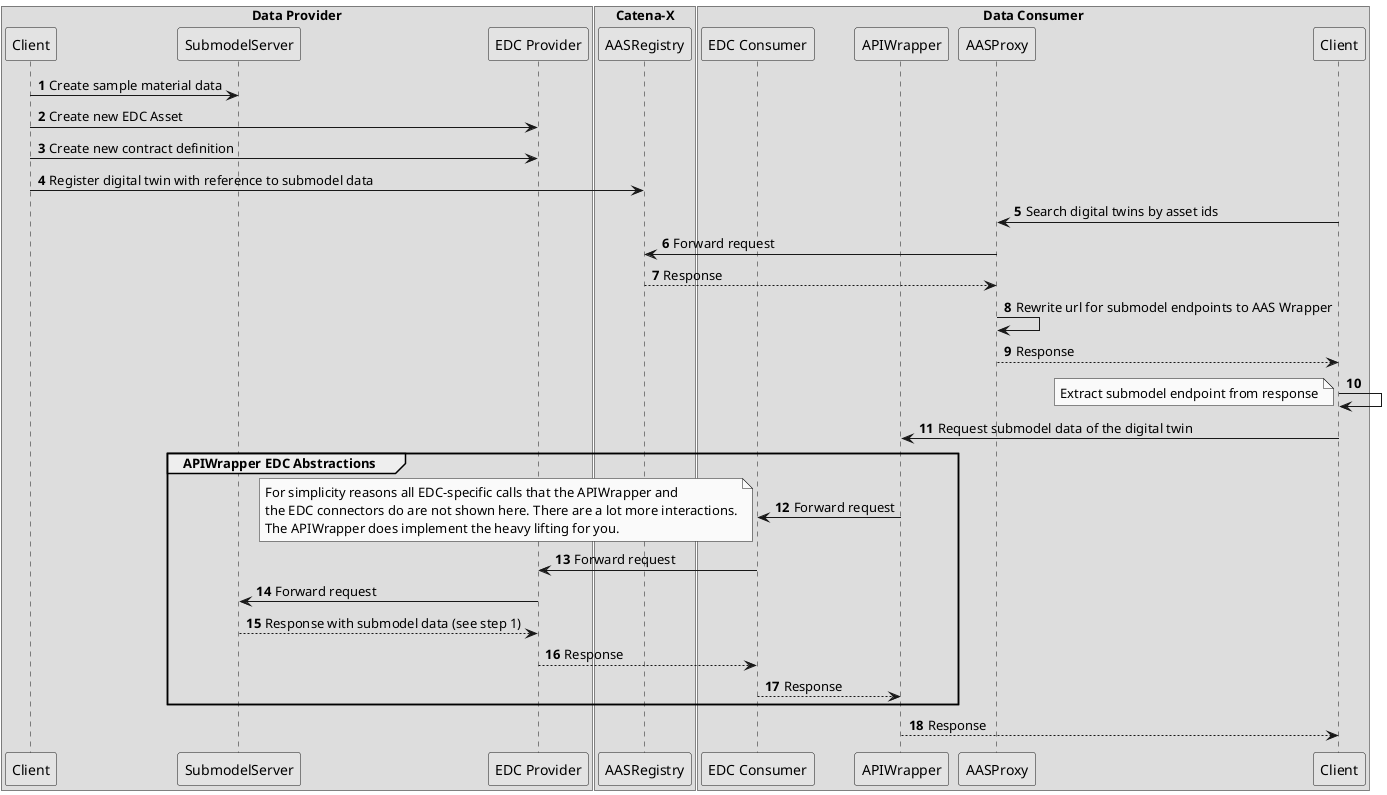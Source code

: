 @startuml
skinparam monochrome true
autonumber

box "Data Provider"
participant ClientProvider as "Client"
participant SubmodelServer as "SubmodelServer"
participant EDCProvider as "EDC Provider"
end box

box "Catena-X"
participant AASRegistry as "AASRegistry"
end box

box "Data Consumer"
participant EDCConsumer as "EDC Consumer"
participant APIWrapper as "APIWrapper"
participant AASProxy as "AASProxy"
participant ClientConsumer as "Client"
end box

ClientProvider -> SubmodelServer: Create sample material data

ClientProvider -> EDCProvider: Create new EDC Asset
ClientProvider -> EDCProvider: Create new contract definition
ClientProvider -> AASRegistry: Register digital twin with reference to submodel data


ClientConsumer -> AASProxy: Search digital twins by asset ids

AASProxy -> AASRegistry: Forward request
AASProxy <-- AASRegistry: Response

AASProxy -> AASProxy: Rewrite url for submodel endpoints to AAS Wrapper

ClientConsumer <-- AASProxy: Response
ClientConsumer -> ClientConsumer:
note left
 Extract submodel endpoint from response
end note

ClientConsumer -> APIWrapper: Request submodel data of the digital twin

group APIWrapper EDC Abstractions

APIWrapper -> EDCConsumer: Forward request
note left 
 For simplicity reasons all EDC-specific calls that the APIWrapper and
 the EDC connectors do are not shown here. There are a lot more interactions.
 The APIWrapper does implement the heavy lifting for you.
end note
EDCConsumer -> EDCProvider: Forward request

EDCProvider -> SubmodelServer: Forward request
EDCProvider <-- SubmodelServer: Response with submodel data (see step 1)

EDCConsumer <-- EDCProvider: Response
APIWrapper <-- EDCConsumer: Response
end 


ClientConsumer <-- APIWrapper: Response
@enduml